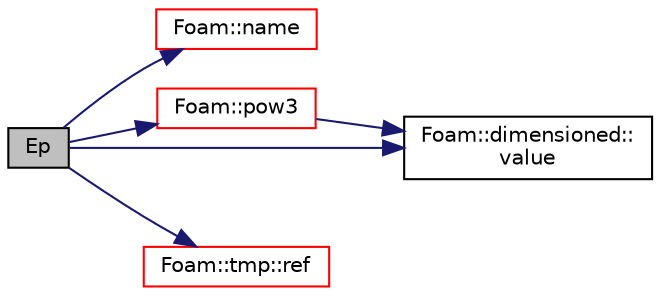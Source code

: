 digraph "Ep"
{
  bgcolor="transparent";
  edge [fontname="Helvetica",fontsize="10",labelfontname="Helvetica",labelfontsize="10"];
  node [fontname="Helvetica",fontsize="10",shape=record];
  rankdir="LR";
  Node1 [label="Ep",height=0.2,width=0.4,color="black", fillcolor="grey75", style="filled", fontcolor="black"];
  Node1 -> Node2 [color="midnightblue",fontsize="10",style="solid",fontname="Helvetica"];
  Node2 [label="Foam::name",height=0.2,width=0.4,color="red",URL="$a10979.html#adcb0df2bd4953cb6bb390272d8263c3a",tooltip="Return a string representation of a complex. "];
  Node1 -> Node3 [color="midnightblue",fontsize="10",style="solid",fontname="Helvetica"];
  Node3 [label="Foam::pow3",height=0.2,width=0.4,color="red",URL="$a10979.html#a2e8f5d970ee4fb466536c3c46bae91fe"];
  Node3 -> Node4 [color="midnightblue",fontsize="10",style="solid",fontname="Helvetica"];
  Node4 [label="Foam::dimensioned::\lvalue",height=0.2,width=0.4,color="black",URL="$a00538.html#a080d3824651cfcf52f72acceec615aaa",tooltip="Return const reference to value. "];
  Node1 -> Node5 [color="midnightblue",fontsize="10",style="solid",fontname="Helvetica"];
  Node5 [label="Foam::tmp::ref",height=0.2,width=0.4,color="red",URL="$a02694.html#a355da090b61b5b48e7435dec5942b7e9",tooltip="Return non-const reference or generate a fatal error. "];
  Node1 -> Node4 [color="midnightblue",fontsize="10",style="solid",fontname="Helvetica"];
}
